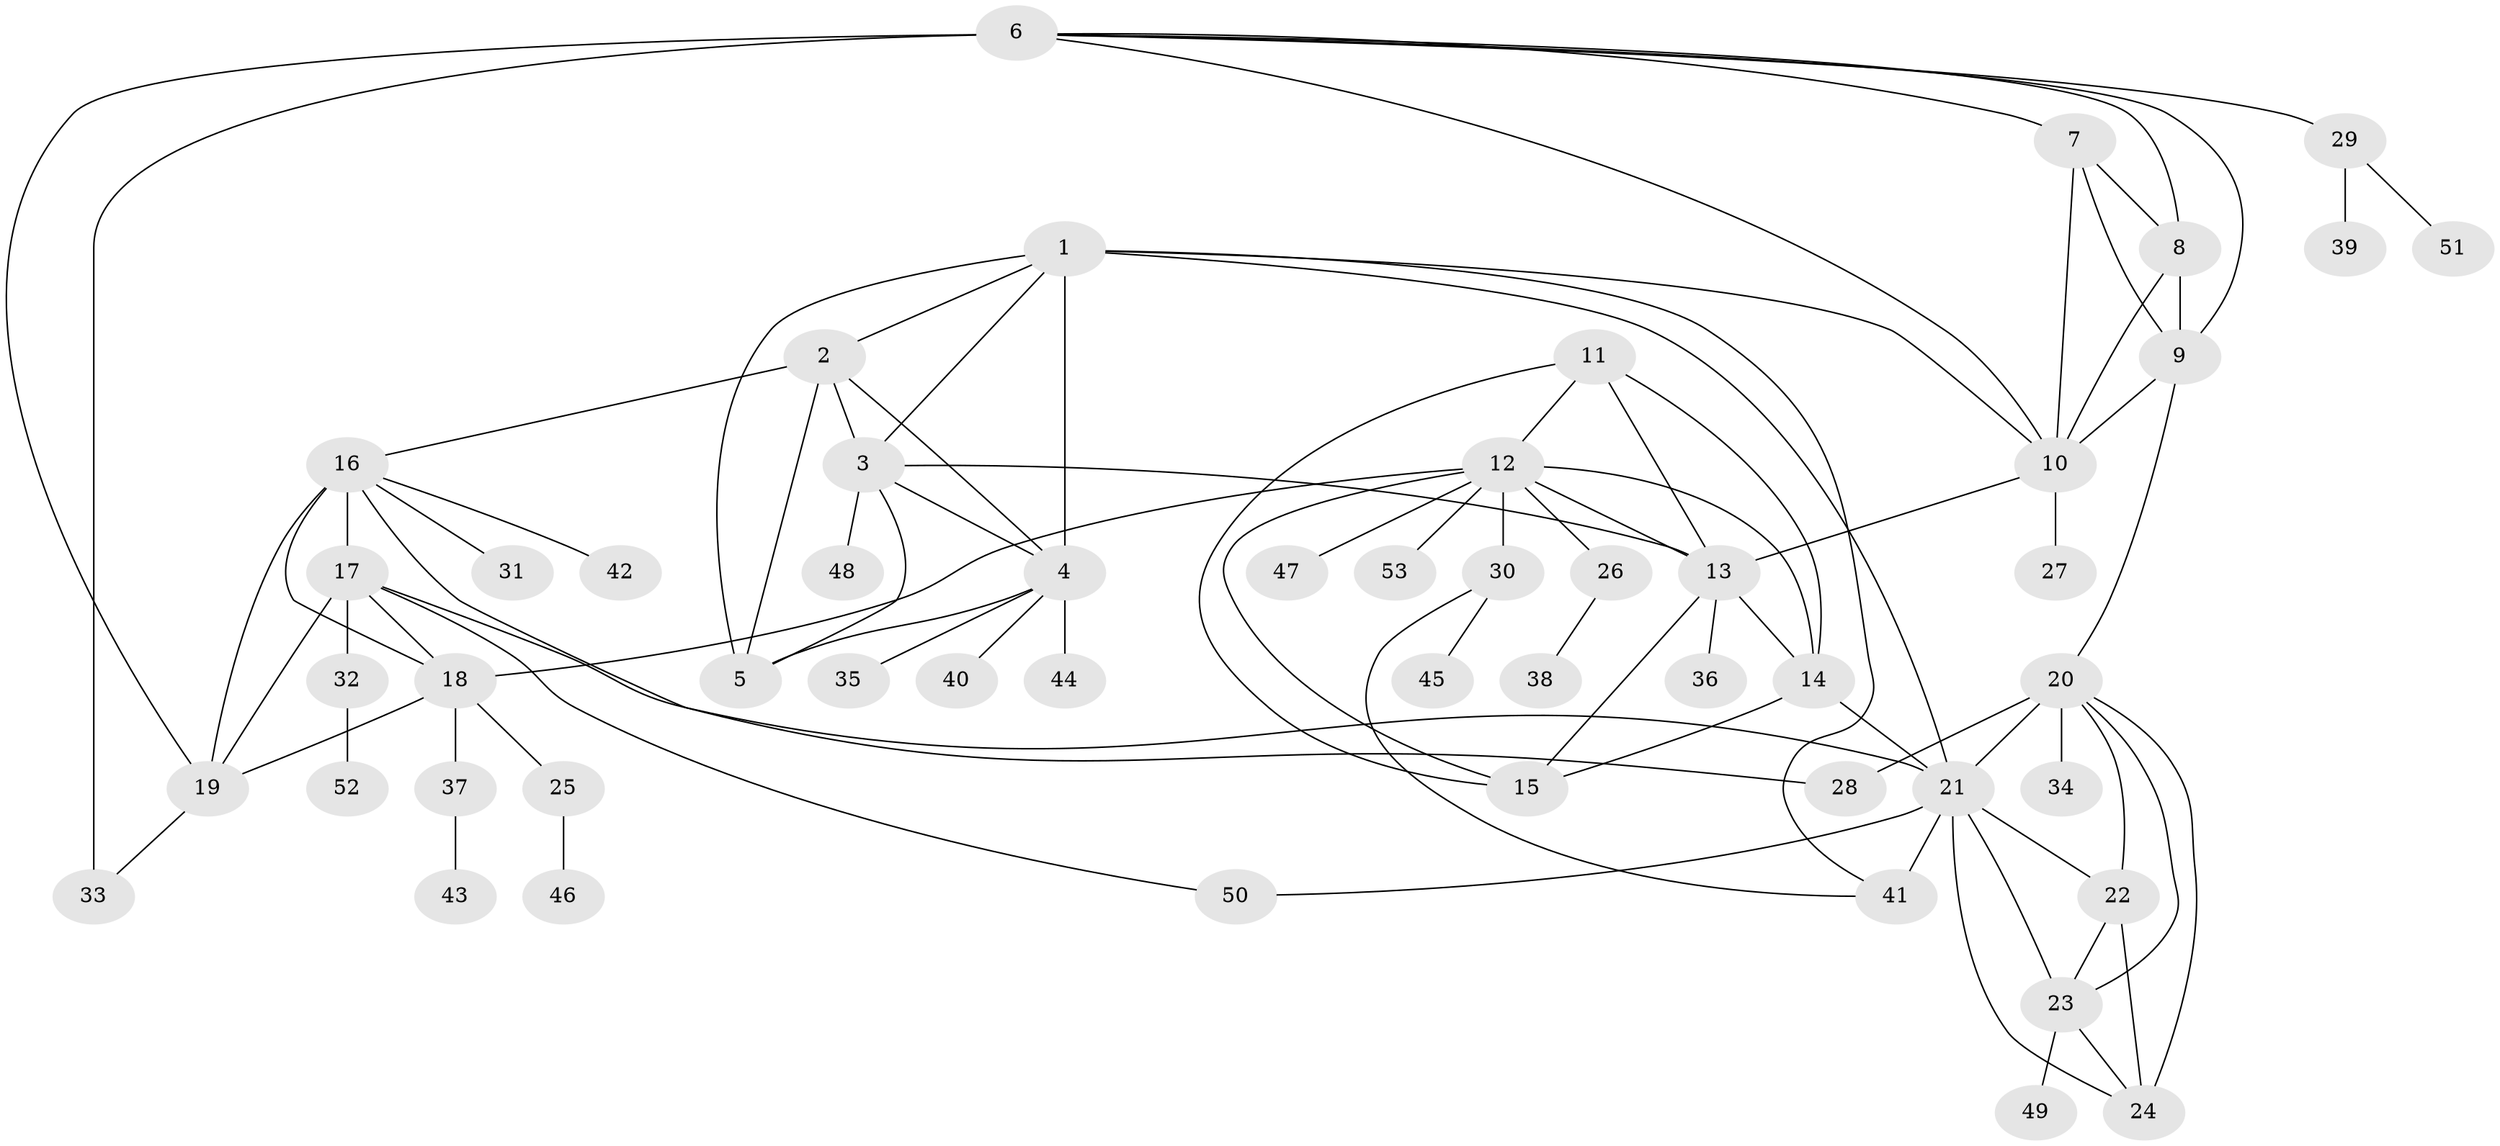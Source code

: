 // original degree distribution, {8: 0.04716981132075472, 5: 0.04716981132075472, 9: 0.009433962264150943, 6: 0.0660377358490566, 11: 0.018867924528301886, 10: 0.018867924528301886, 7: 0.009433962264150943, 13: 0.009433962264150943, 4: 0.018867924528301886, 3: 0.05660377358490566, 2: 0.1320754716981132, 1: 0.5660377358490566}
// Generated by graph-tools (version 1.1) at 2025/52/03/04/25 22:52:45]
// undirected, 53 vertices, 90 edges
graph export_dot {
  node [color=gray90,style=filled];
  1;
  2;
  3;
  4;
  5;
  6;
  7;
  8;
  9;
  10;
  11;
  12;
  13;
  14;
  15;
  16;
  17;
  18;
  19;
  20;
  21;
  22;
  23;
  24;
  25;
  26;
  27;
  28;
  29;
  30;
  31;
  32;
  33;
  34;
  35;
  36;
  37;
  38;
  39;
  40;
  41;
  42;
  43;
  44;
  45;
  46;
  47;
  48;
  49;
  50;
  51;
  52;
  53;
  1 -- 2 [weight=1.0];
  1 -- 3 [weight=1.0];
  1 -- 4 [weight=1.0];
  1 -- 5 [weight=1.0];
  1 -- 10 [weight=1.0];
  1 -- 21 [weight=1.0];
  1 -- 41 [weight=1.0];
  2 -- 3 [weight=1.0];
  2 -- 4 [weight=1.0];
  2 -- 5 [weight=2.0];
  2 -- 16 [weight=1.0];
  3 -- 4 [weight=1.0];
  3 -- 5 [weight=1.0];
  3 -- 13 [weight=1.0];
  3 -- 48 [weight=3.0];
  4 -- 5 [weight=1.0];
  4 -- 35 [weight=1.0];
  4 -- 40 [weight=1.0];
  4 -- 44 [weight=1.0];
  6 -- 7 [weight=1.0];
  6 -- 8 [weight=1.0];
  6 -- 9 [weight=1.0];
  6 -- 10 [weight=1.0];
  6 -- 19 [weight=1.0];
  6 -- 29 [weight=1.0];
  6 -- 33 [weight=4.0];
  7 -- 8 [weight=1.0];
  7 -- 9 [weight=1.0];
  7 -- 10 [weight=1.0];
  8 -- 9 [weight=1.0];
  8 -- 10 [weight=1.0];
  9 -- 10 [weight=1.0];
  9 -- 20 [weight=1.0];
  10 -- 13 [weight=1.0];
  10 -- 27 [weight=1.0];
  11 -- 12 [weight=1.0];
  11 -- 13 [weight=1.0];
  11 -- 14 [weight=1.0];
  11 -- 15 [weight=1.0];
  12 -- 13 [weight=1.0];
  12 -- 14 [weight=1.0];
  12 -- 15 [weight=1.0];
  12 -- 18 [weight=1.0];
  12 -- 26 [weight=1.0];
  12 -- 30 [weight=1.0];
  12 -- 47 [weight=1.0];
  12 -- 53 [weight=1.0];
  13 -- 14 [weight=1.0];
  13 -- 15 [weight=1.0];
  13 -- 36 [weight=1.0];
  14 -- 15 [weight=1.0];
  14 -- 21 [weight=1.0];
  16 -- 17 [weight=2.0];
  16 -- 18 [weight=2.0];
  16 -- 19 [weight=2.0];
  16 -- 28 [weight=1.0];
  16 -- 31 [weight=1.0];
  16 -- 42 [weight=1.0];
  17 -- 18 [weight=1.0];
  17 -- 19 [weight=1.0];
  17 -- 21 [weight=1.0];
  17 -- 32 [weight=1.0];
  17 -- 50 [weight=1.0];
  18 -- 19 [weight=1.0];
  18 -- 25 [weight=1.0];
  18 -- 37 [weight=4.0];
  19 -- 33 [weight=1.0];
  20 -- 21 [weight=1.0];
  20 -- 22 [weight=1.0];
  20 -- 23 [weight=1.0];
  20 -- 24 [weight=1.0];
  20 -- 28 [weight=1.0];
  20 -- 34 [weight=3.0];
  21 -- 22 [weight=1.0];
  21 -- 23 [weight=1.0];
  21 -- 24 [weight=1.0];
  21 -- 41 [weight=4.0];
  21 -- 50 [weight=1.0];
  22 -- 23 [weight=1.0];
  22 -- 24 [weight=2.0];
  23 -- 24 [weight=1.0];
  23 -- 49 [weight=1.0];
  25 -- 46 [weight=1.0];
  26 -- 38 [weight=1.0];
  29 -- 39 [weight=1.0];
  29 -- 51 [weight=1.0];
  30 -- 41 [weight=1.0];
  30 -- 45 [weight=1.0];
  32 -- 52 [weight=1.0];
  37 -- 43 [weight=1.0];
}
